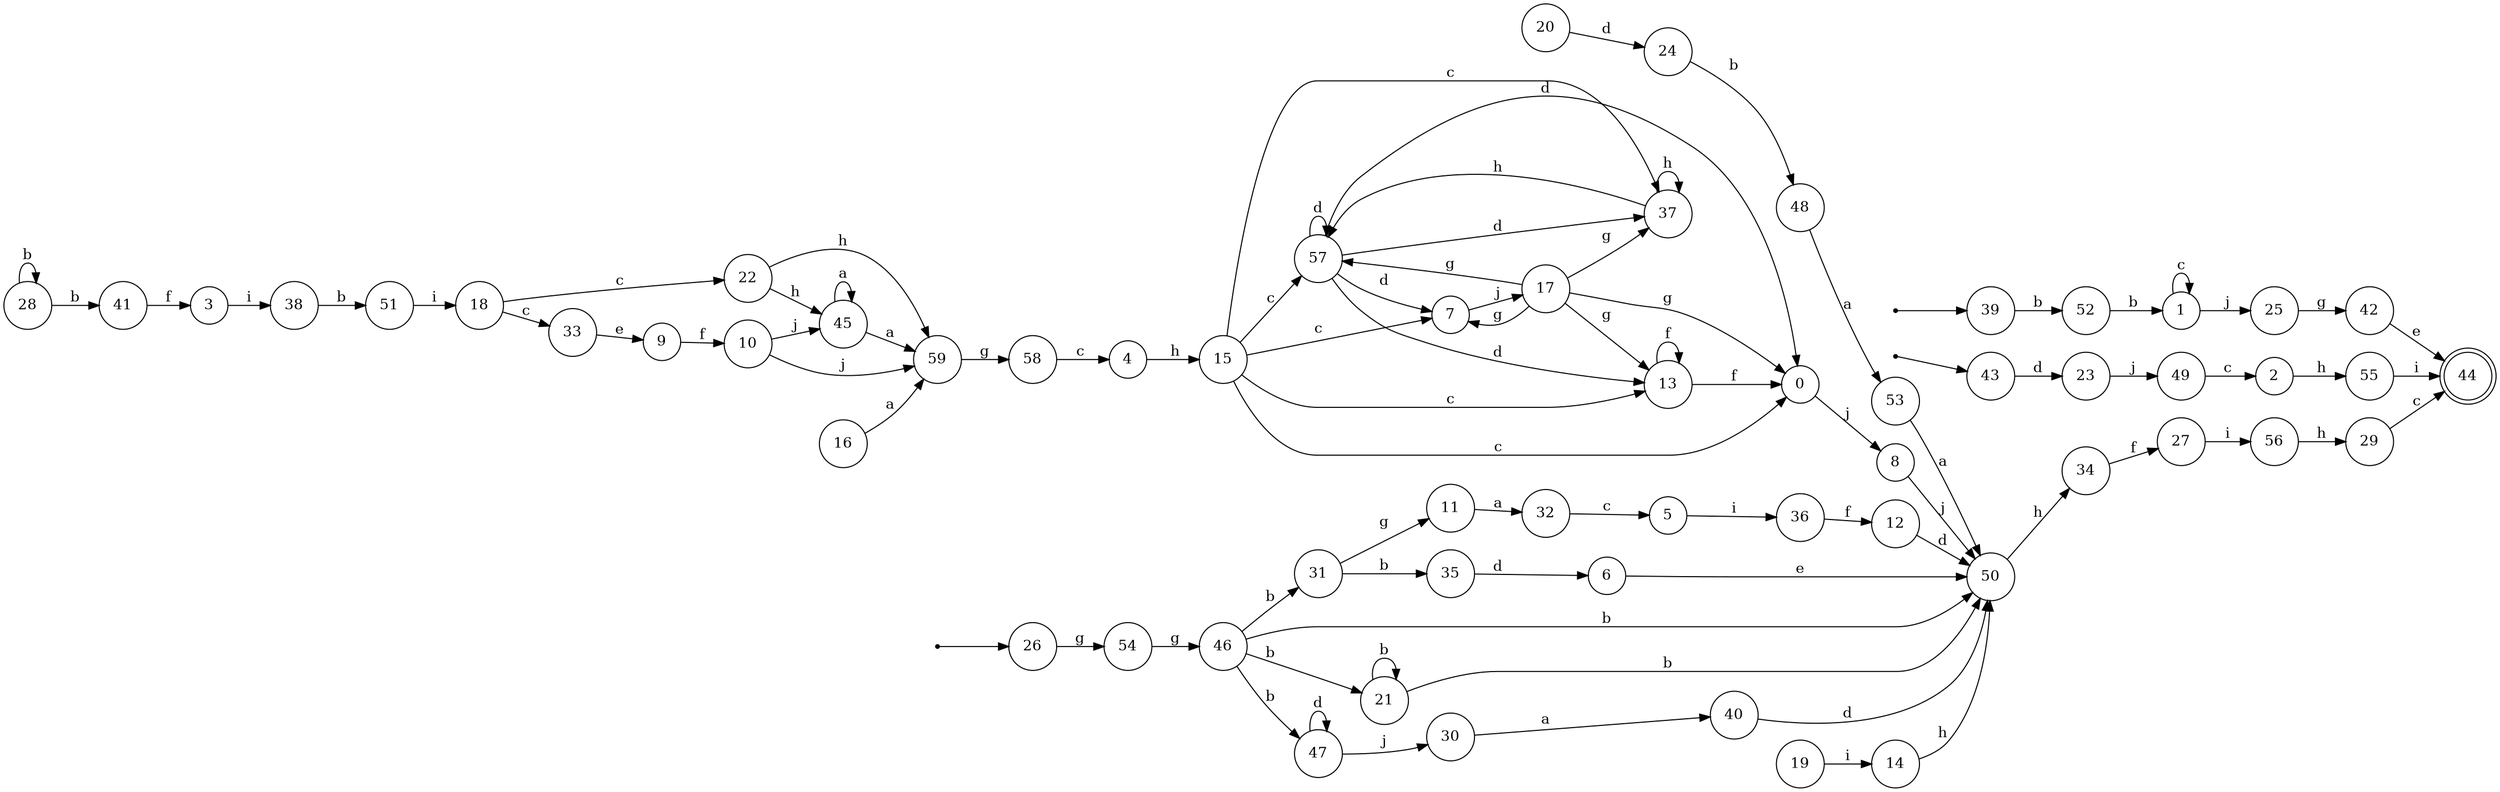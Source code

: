 digraph {
	rankdir = LR;
	size = "30,20";
	node [shape = point]; "dummy0"
	node [shape = circle]; "39"
	"dummy0" -> "39";
	node [shape = point]; "dummy1"
	node [shape = circle]; "43"
	"dummy1" -> "43";
	node [shape = point]; "dummy2"
	node [shape = circle]; "26"
	"dummy2" -> "26";
	node [shape = circle]; "41";
	node [shape = circle]; "22";
	node [shape = circle]; "5";
	node [shape = circle]; "30";
	node [shape = circle]; "18";
	node [shape = circle]; "15";
	node [shape = circle]; "10";
	node [shape = circle]; "31";
	node [shape = circle]; "51";
	node [shape = circle]; "53";
	node [shape = circle]; "42";
	node [shape = circle]; "36";
	node [shape = circle]; "47";
	node [shape = circle]; "55";
	node [shape = doublecircle]; "44";
	node [shape = circle]; "48";
	node [shape = circle]; "45";
	node [shape = circle]; "8";
	node [shape = circle]; "12";
	node [shape = circle]; "46";
	node [shape = circle]; "21";
	node [shape = circle]; "14";
	node [shape = circle]; "54";
	node [shape = circle]; "9";
	node [shape = circle]; "20";
	node [shape = circle]; "27";
	node [shape = circle]; "6";
	node [shape = circle]; "25";
	node [shape = circle]; "1";
	node [shape = circle]; "50";
	node [shape = circle]; "38";
	node [shape = circle]; "35";
	node [shape = circle]; "17";
	node [shape = circle]; "56";
	node [shape = circle]; "57";
	node [shape = circle]; "59";
	node [shape = circle]; "34";
	node [shape = circle]; "19";
	node [shape = circle]; "3";
	node [shape = circle]; "58";
	node [shape = circle]; "13";
	node [shape = circle]; "4";
	node [shape = circle]; "49";
	node [shape = circle]; "32";
	node [shape = circle]; "52";
	node [shape = circle]; "16";
	node [shape = circle]; "29";
	node [shape = circle]; "24";
	node [shape = circle]; "2";
	node [shape = circle]; "33";
	node [shape = circle]; "0";
	node [shape = circle]; "37";
	node [shape = circle]; "7";
	node [shape = circle]; "11";
	node [shape = circle]; "40";
	node [shape = circle]; "28";
	node [shape = circle]; "23";
	"16" -> "59" [label = "a"];
	"58" -> "4" [label = "c"];
	"24" -> "48" [label = "b"];
	"5" -> "36" [label = "i"];
	"13" -> "0" [label = "f"];
	"13" -> "13" [label = "f"];
	"43" -> "23" [label = "d"];
	"20" -> "24" [label = "d"];
	"25" -> "42" [label = "g"];
	"7" -> "17" [label = "j"];
	"40" -> "50" [label = "d"];
	"2" -> "55" [label = "h"];
	"47" -> "30" [label = "j"];
	"47" -> "47" [label = "d"];
	"53" -> "50" [label = "a"];
	"34" -> "27" [label = "f"];
	"51" -> "18" [label = "i"];
	"17" -> "37" [label = "g"];
	"17" -> "57" [label = "g"];
	"17" -> "0" [label = "g"];
	"17" -> "13" [label = "g"];
	"17" -> "7" [label = "g"];
	"10" -> "45" [label = "j"];
	"10" -> "59" [label = "j"];
	"50" -> "34" [label = "h"];
	"22" -> "45" [label = "h"];
	"22" -> "59" [label = "h"];
	"36" -> "12" [label = "f"];
	"54" -> "46" [label = "g"];
	"12" -> "50" [label = "d"];
	"14" -> "50" [label = "h"];
	"1" -> "25" [label = "j"];
	"1" -> "1" [label = "c"];
	"21" -> "21" [label = "b"];
	"21" -> "50" [label = "b"];
	"31" -> "11" [label = "g"];
	"31" -> "35" [label = "b"];
	"33" -> "9" [label = "e"];
	"59" -> "58" [label = "g"];
	"27" -> "56" [label = "i"];
	"55" -> "44" [label = "i"];
	"9" -> "10" [label = "f"];
	"0" -> "8" [label = "j"];
	"15" -> "0" [label = "c"];
	"15" -> "57" [label = "c"];
	"15" -> "37" [label = "c"];
	"15" -> "7" [label = "c"];
	"15" -> "13" [label = "c"];
	"49" -> "2" [label = "c"];
	"19" -> "14" [label = "i"];
	"8" -> "50" [label = "j"];
	"4" -> "15" [label = "h"];
	"30" -> "40" [label = "a"];
	"48" -> "53" [label = "a"];
	"6" -> "50" [label = "e"];
	"56" -> "29" [label = "h"];
	"11" -> "32" [label = "a"];
	"45" -> "59" [label = "a"];
	"45" -> "45" [label = "a"];
	"37" -> "37" [label = "h"];
	"37" -> "57" [label = "h"];
	"29" -> "44" [label = "c"];
	"52" -> "1" [label = "b"];
	"3" -> "38" [label = "i"];
	"23" -> "49" [label = "j"];
	"39" -> "52" [label = "b"];
	"38" -> "51" [label = "b"];
	"18" -> "33" [label = "c"];
	"18" -> "22" [label = "c"];
	"57" -> "0" [label = "d"];
	"57" -> "57" [label = "d"];
	"57" -> "13" [label = "d"];
	"57" -> "7" [label = "d"];
	"57" -> "37" [label = "d"];
	"35" -> "6" [label = "d"];
	"46" -> "21" [label = "b"];
	"46" -> "50" [label = "b"];
	"46" -> "47" [label = "b"];
	"46" -> "31" [label = "b"];
	"32" -> "5" [label = "c"];
	"26" -> "54" [label = "g"];
	"42" -> "44" [label = "e"];
	"41" -> "3" [label = "f"];
	"28" -> "41" [label = "b"];
	"28" -> "28" [label = "b"];
}